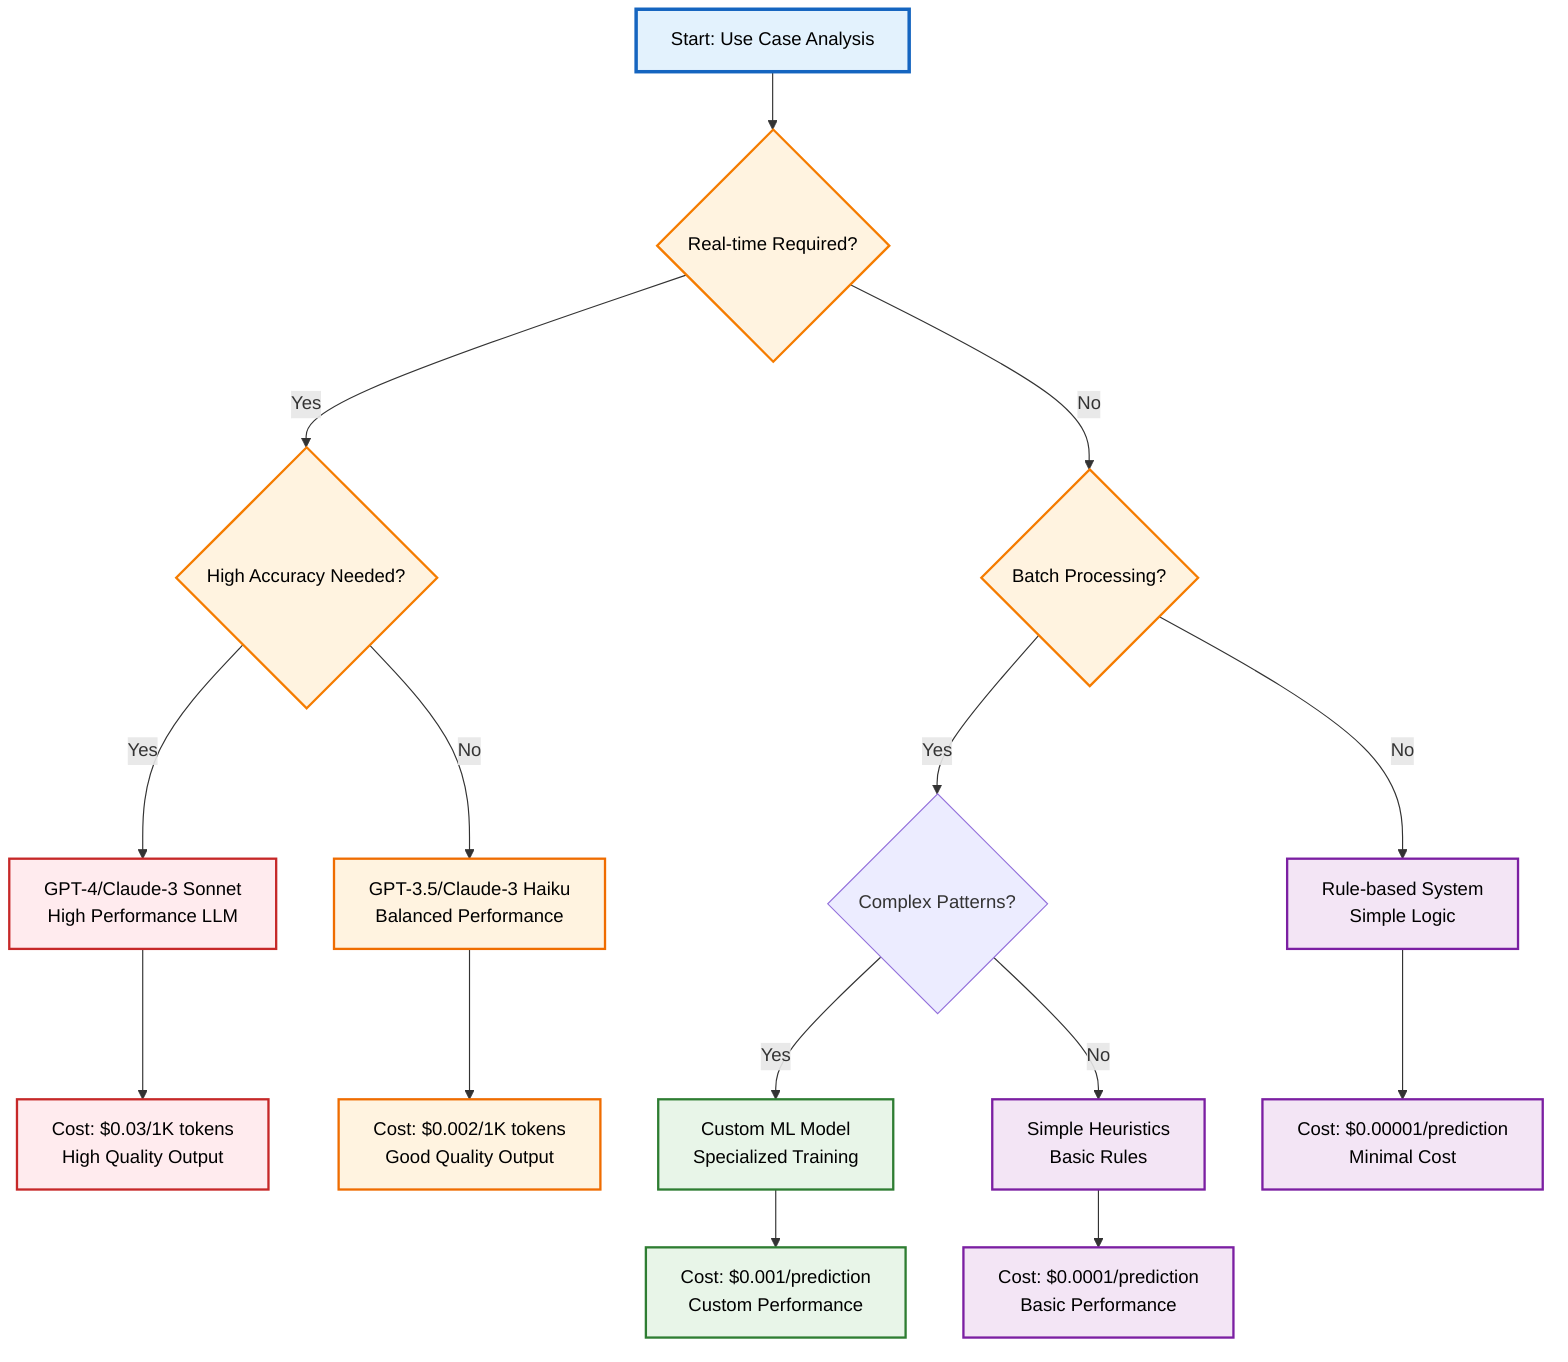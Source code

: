 graph TD
    A[Start: Use Case Analysis] --> B{Real-time Required?}
    B -->|Yes| C{High Accuracy Needed?}
    B -->|No| D{Batch Processing?}
    
    C -->|Yes| E[GPT-4/Claude-3 Sonnet<br/>High Performance LLM]
    C -->|No| F[GPT-3.5/Claude-3 Haiku<br/>Balanced Performance]
    
    D -->|Yes| G{Complex Patterns?}
    D -->|No| H[Rule-based System<br/>Simple Logic]
    
    G -->|Yes| I[Custom ML Model<br/>Specialized Training]
    G -->|No| J[Simple Heuristics<br/>Basic Rules]
    
    E --> K[Cost: $0.03/1K tokens<br/>High Quality Output]
    F --> L[Cost: $0.002/1K tokens<br/>Good Quality Output]
    I --> M[Cost: $0.001/prediction<br/>Custom Performance]
    J --> N[Cost: $0.0001/prediction<br/>Basic Performance]
    H --> O[Cost: $0.00001/prediction<br/>Minimal Cost]
    
    %% Enhanced styling with better visual hierarchy
    classDef start fill:#e3f2fd,stroke:#1565c0,stroke-width:3px,color:#000
    classDef decision fill:#fff3e0,stroke:#f57c00,stroke-width:2px,color:#000
    classDef highCost fill:#ffebee,stroke:#c62828,stroke-width:2px,color:#000
    classDef mediumCost fill:#fff3e0,stroke:#ef6c00,stroke-width:2px,color:#000
    classDef lowCost fill:#e8f5e8,stroke:#2e7d32,stroke-width:2px,color:#000
    classDef lowestCost fill:#f3e5f5,stroke:#7b1fa2,stroke-width:2px,color:#000
    
    class A start
    class B,C,D decision
    class E,K highCost
    class F,L mediumCost
    class I,M lowCost
    class J,N lowestCost
    class H,O lowestCost